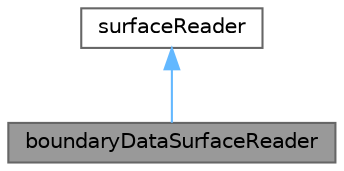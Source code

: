 digraph "boundaryDataSurfaceReader"
{
 // LATEX_PDF_SIZE
  bgcolor="transparent";
  edge [fontname=Helvetica,fontsize=10,labelfontname=Helvetica,labelfontsize=10];
  node [fontname=Helvetica,fontsize=10,shape=box,height=0.2,width=0.4];
  Node1 [id="Node000001",label="boundaryDataSurfaceReader",height=0.2,width=0.4,color="gray40", fillcolor="grey60", style="filled", fontcolor="black",tooltip="A boundaryData format surface reader. However, the \"surface\" represented by boundaryData is actually ..."];
  Node2 -> Node1 [id="edge1_Node000001_Node000002",dir="back",color="steelblue1",style="solid",tooltip=" "];
  Node2 [id="Node000002",label="surfaceReader",height=0.2,width=0.4,color="gray40", fillcolor="white", style="filled",URL="$classFoam_1_1surfaceReader.html",tooltip="Abstract base class for surface readers with fields."];
}
